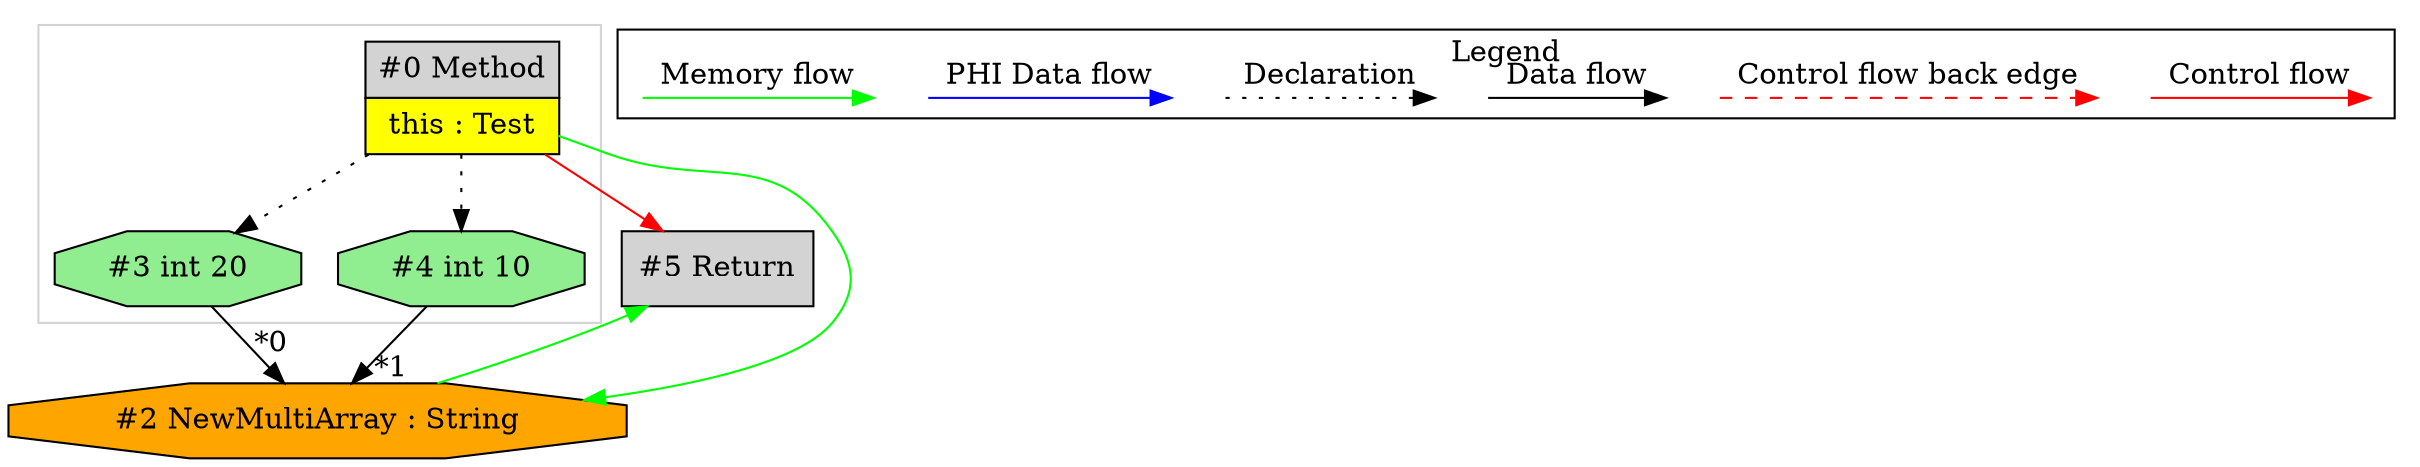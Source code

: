 digraph {
 ordering="in";
 node0[margin="0", label=<<table border="0" cellborder="1" cellspacing="0" cellpadding="5"><tr><td colspan="1">#0 Method</td></tr><tr><td port="prj1" bgcolor="yellow">this : Test</td></tr></table>>,shape=none, fillcolor=lightgrey, style=filled];
 node5[label="#5 Return",shape=box, fillcolor=lightgrey, style=filled];
 node0 -> node5[labeldistance=2, color=red, fontcolor=red];
 node2 -> node5[labeldistance=2, color=green, constraint=false];
 node2[label="#2 NewMultiArray : String",shape=octagon, fillcolor=orange, style=filled];
 node3 -> node2[headlabel="*0", labeldistance=2];
 node4 -> node2[headlabel="*1", labeldistance=2];
 node0 -> node2[labeldistance=2, color=green, constraint=false];
 node4[label="#4 int 10",shape=octagon, fillcolor=lightgreen, style=filled];
 node0 -> node4[style=dotted];
 node3[label="#3 int 20",shape=octagon, fillcolor=lightgreen, style=filled];
 node0 -> node3[style=dotted];
 subgraph cluster_0 {
  color=lightgray;
  node0;
  node3;
  node4;
 }
 subgraph cluster_000 {
  label = "Legend";
  node [shape=point]
  {
   rank=same;
   c0 [style = invis];
   c1 [style = invis];
   c2 [style = invis];
   c3 [style = invis];
   d0 [style = invis];
   d1 [style = invis];
   d2 [style = invis];
   d3 [style = invis];
   d4 [style = invis];
   d5 [style = invis];
   d6 [style = invis];
   d7 [style = invis];
  }
  c0 -> c1 [label="Control flow", style=solid, color=red]
  c2 -> c3 [label="Control flow back edge", style=dashed, color=red]
  d0 -> d1 [label="Data flow"]
  d2 -> d3 [label="Declaration", style=dotted]
  d4 -> d5 [label="PHI Data flow", color=blue]
  d6 -> d7 [label="Memory flow", color=green]
 }

}
